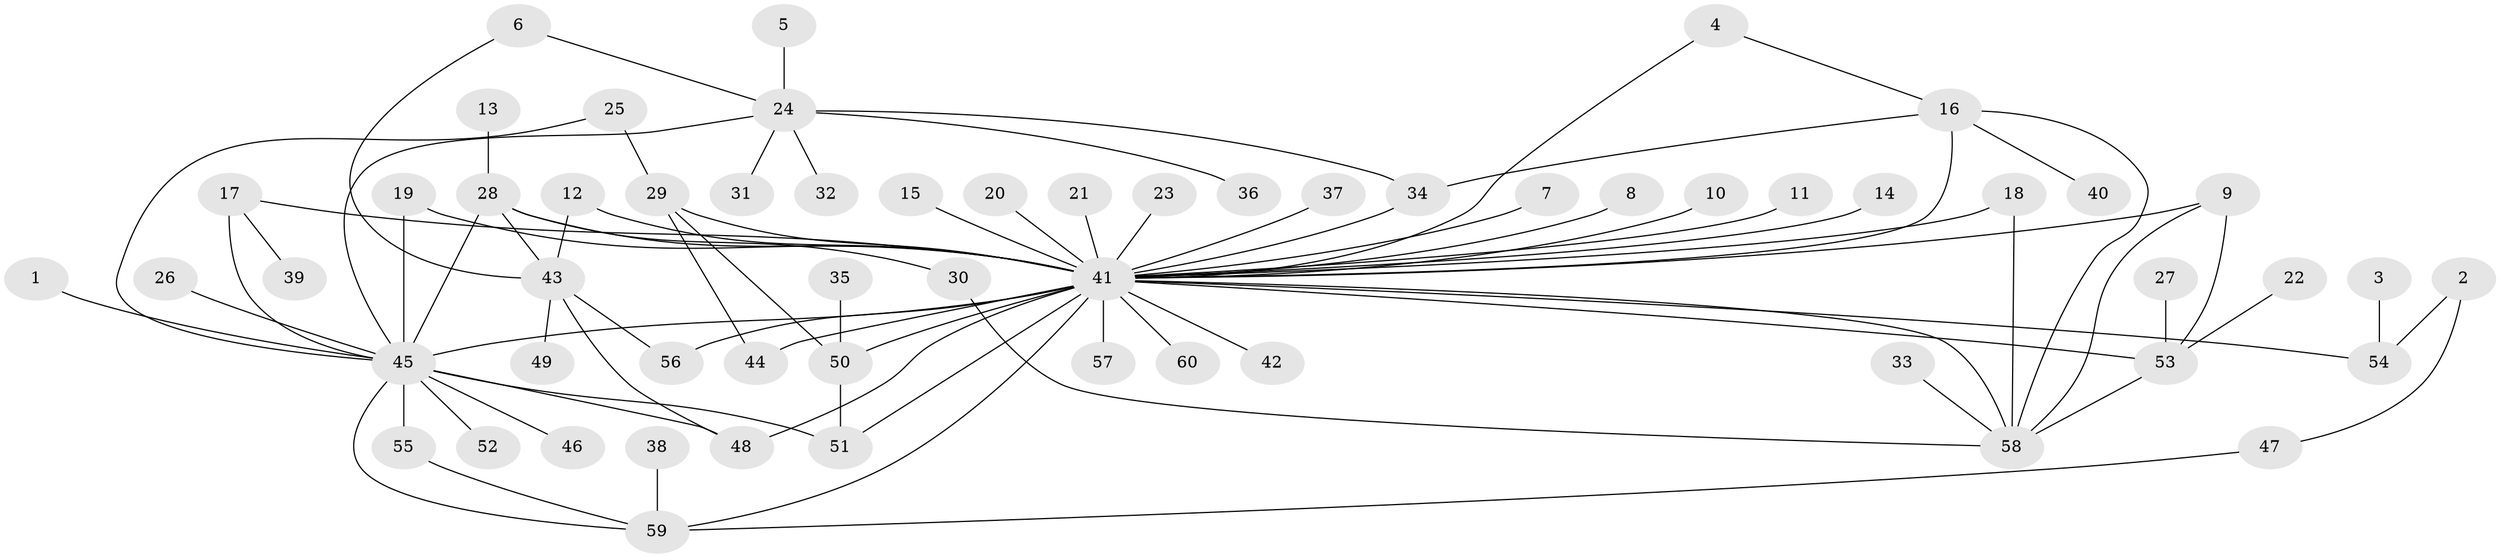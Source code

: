 // original degree distribution, {6: 0.02564102564102564, 39: 0.008547008547008548, 15: 0.008547008547008548, 3: 0.1282051282051282, 1: 0.47863247863247865, 4: 0.05128205128205128, 7: 0.008547008547008548, 2: 0.2564102564102564, 9: 0.017094017094017096, 5: 0.017094017094017096}
// Generated by graph-tools (version 1.1) at 2025/49/03/09/25 03:49:59]
// undirected, 60 vertices, 84 edges
graph export_dot {
graph [start="1"]
  node [color=gray90,style=filled];
  1;
  2;
  3;
  4;
  5;
  6;
  7;
  8;
  9;
  10;
  11;
  12;
  13;
  14;
  15;
  16;
  17;
  18;
  19;
  20;
  21;
  22;
  23;
  24;
  25;
  26;
  27;
  28;
  29;
  30;
  31;
  32;
  33;
  34;
  35;
  36;
  37;
  38;
  39;
  40;
  41;
  42;
  43;
  44;
  45;
  46;
  47;
  48;
  49;
  50;
  51;
  52;
  53;
  54;
  55;
  56;
  57;
  58;
  59;
  60;
  1 -- 45 [weight=1.0];
  2 -- 47 [weight=1.0];
  2 -- 54 [weight=1.0];
  3 -- 54 [weight=1.0];
  4 -- 16 [weight=1.0];
  4 -- 41 [weight=1.0];
  5 -- 24 [weight=1.0];
  6 -- 24 [weight=1.0];
  6 -- 43 [weight=1.0];
  7 -- 41 [weight=1.0];
  8 -- 41 [weight=1.0];
  9 -- 41 [weight=1.0];
  9 -- 53 [weight=1.0];
  9 -- 58 [weight=1.0];
  10 -- 41 [weight=1.0];
  11 -- 41 [weight=1.0];
  12 -- 41 [weight=1.0];
  12 -- 43 [weight=1.0];
  13 -- 28 [weight=1.0];
  14 -- 41 [weight=1.0];
  15 -- 41 [weight=1.0];
  16 -- 34 [weight=1.0];
  16 -- 40 [weight=1.0];
  16 -- 41 [weight=1.0];
  16 -- 58 [weight=1.0];
  17 -- 39 [weight=1.0];
  17 -- 41 [weight=1.0];
  17 -- 45 [weight=1.0];
  18 -- 41 [weight=1.0];
  18 -- 58 [weight=1.0];
  19 -- 41 [weight=2.0];
  19 -- 45 [weight=1.0];
  20 -- 41 [weight=1.0];
  21 -- 41 [weight=1.0];
  22 -- 53 [weight=1.0];
  23 -- 41 [weight=1.0];
  24 -- 31 [weight=1.0];
  24 -- 32 [weight=1.0];
  24 -- 34 [weight=1.0];
  24 -- 36 [weight=1.0];
  24 -- 45 [weight=1.0];
  25 -- 29 [weight=1.0];
  25 -- 45 [weight=1.0];
  26 -- 45 [weight=1.0];
  27 -- 53 [weight=1.0];
  28 -- 30 [weight=1.0];
  28 -- 41 [weight=1.0];
  28 -- 43 [weight=1.0];
  28 -- 45 [weight=1.0];
  29 -- 41 [weight=1.0];
  29 -- 44 [weight=1.0];
  29 -- 50 [weight=1.0];
  30 -- 58 [weight=1.0];
  33 -- 58 [weight=1.0];
  34 -- 41 [weight=1.0];
  35 -- 50 [weight=1.0];
  37 -- 41 [weight=1.0];
  38 -- 59 [weight=1.0];
  41 -- 42 [weight=1.0];
  41 -- 44 [weight=1.0];
  41 -- 45 [weight=1.0];
  41 -- 48 [weight=1.0];
  41 -- 50 [weight=1.0];
  41 -- 51 [weight=1.0];
  41 -- 53 [weight=1.0];
  41 -- 54 [weight=1.0];
  41 -- 56 [weight=1.0];
  41 -- 57 [weight=2.0];
  41 -- 58 [weight=1.0];
  41 -- 59 [weight=1.0];
  41 -- 60 [weight=1.0];
  43 -- 48 [weight=1.0];
  43 -- 49 [weight=1.0];
  43 -- 56 [weight=1.0];
  45 -- 46 [weight=1.0];
  45 -- 48 [weight=1.0];
  45 -- 51 [weight=1.0];
  45 -- 52 [weight=1.0];
  45 -- 55 [weight=1.0];
  45 -- 59 [weight=1.0];
  47 -- 59 [weight=1.0];
  50 -- 51 [weight=1.0];
  53 -- 58 [weight=1.0];
  55 -- 59 [weight=1.0];
}
